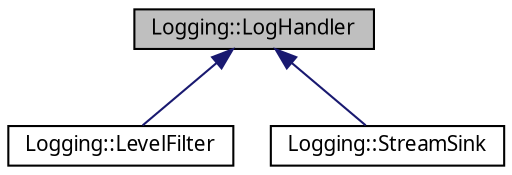 digraph G
{
  edge [fontname="FreeSans.ttf",fontsize=10,labelfontname="FreeSans.ttf",labelfontsize=10];
  node [fontname="FreeSans.ttf",fontsize=10,shape=record];
  Node1 [label="Logging::LogHandler",height=0.2,width=0.4,color="black", fillcolor="grey75", style="filled" fontcolor="black"];
  Node1 -> Node2 [dir=back,color="midnightblue",fontsize=10,style="solid",fontname="FreeSans.ttf"];
  Node2 [label="Logging::LevelFilter",height=0.2,width=0.4,color="black", fillcolor="white", style="filled",URL="$class_logging_1_1_level_filter.html"];
  Node1 -> Node3 [dir=back,color="midnightblue",fontsize=10,style="solid",fontname="FreeSans.ttf"];
  Node3 [label="Logging::StreamSink",height=0.2,width=0.4,color="black", fillcolor="white", style="filled",URL="$class_logging_1_1_stream_sink.html"];
}
